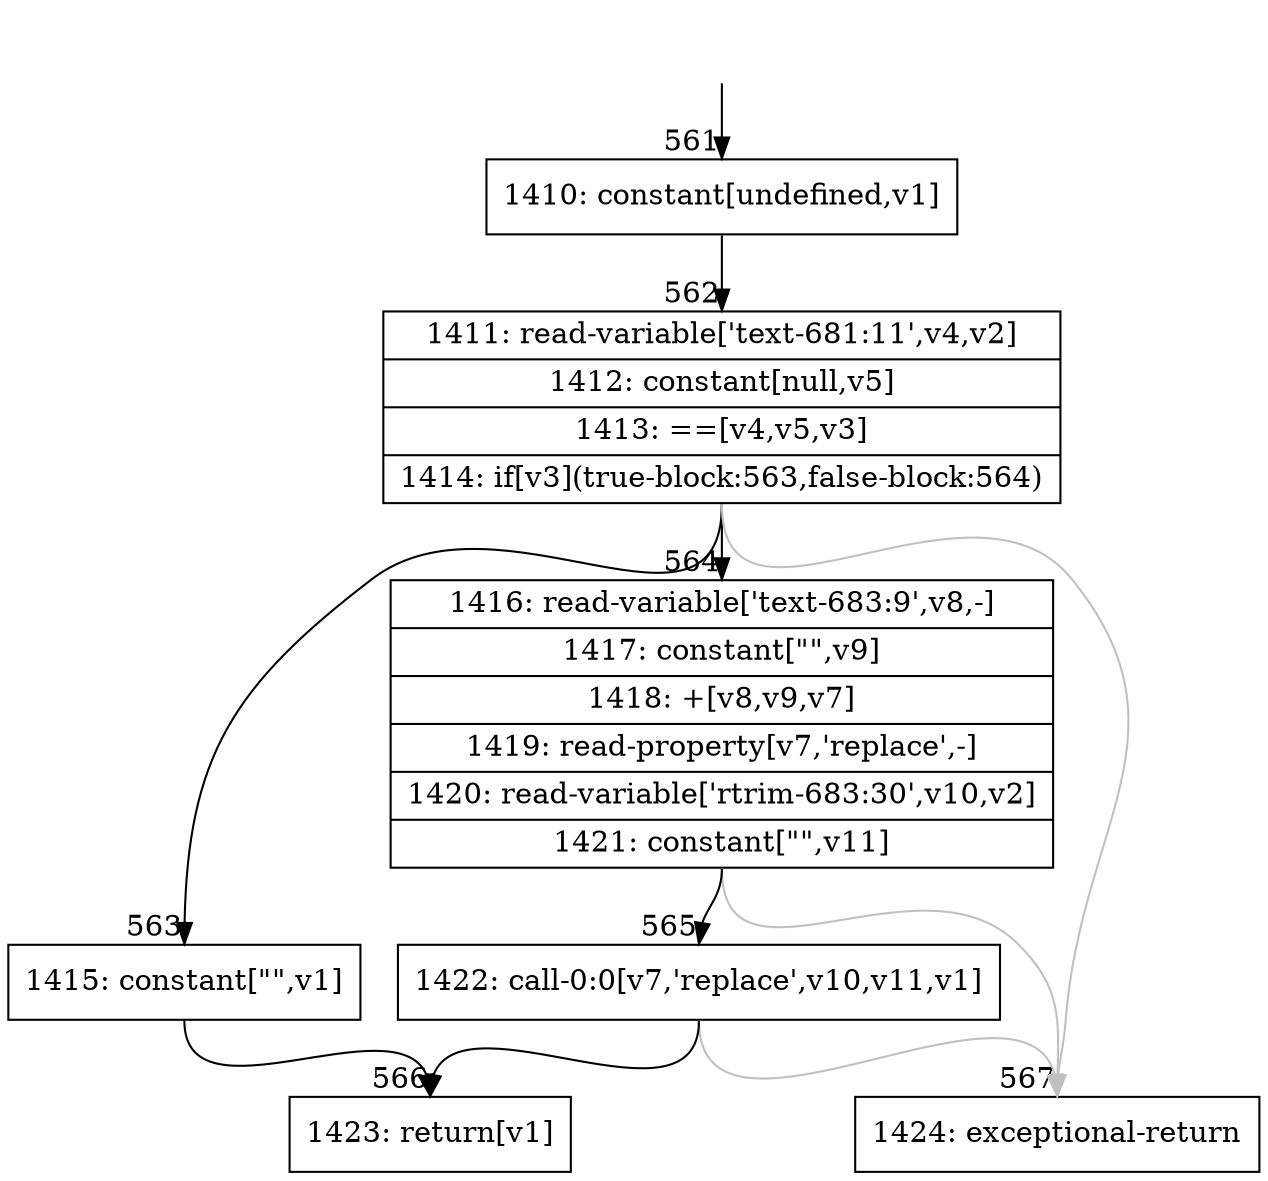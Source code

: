 digraph {
rankdir="TD"
BB_entry42[shape=none,label=""];
BB_entry42 -> BB561 [tailport=s, headport=n, headlabel="    561"]
BB561 [shape=record label="{1410: constant[undefined,v1]}" ] 
BB561 -> BB562 [tailport=s, headport=n, headlabel="      562"]
BB562 [shape=record label="{1411: read-variable['text-681:11',v4,v2]|1412: constant[null,v5]|1413: ==[v4,v5,v3]|1414: if[v3](true-block:563,false-block:564)}" ] 
BB562 -> BB563 [tailport=s, headport=n, headlabel="      563"]
BB562 -> BB564 [tailport=s, headport=n, headlabel="      564"]
BB562 -> BB567 [tailport=s, headport=n, color=gray, headlabel="      567"]
BB563 [shape=record label="{1415: constant[\"\",v1]}" ] 
BB563 -> BB566 [tailport=s, headport=n, headlabel="      566"]
BB564 [shape=record label="{1416: read-variable['text-683:9',v8,-]|1417: constant[\"\",v9]|1418: +[v8,v9,v7]|1419: read-property[v7,'replace',-]|1420: read-variable['rtrim-683:30',v10,v2]|1421: constant[\"\",v11]}" ] 
BB564 -> BB565 [tailport=s, headport=n, headlabel="      565"]
BB564 -> BB567 [tailport=s, headport=n, color=gray]
BB565 [shape=record label="{1422: call-0:0[v7,'replace',v10,v11,v1]}" ] 
BB565 -> BB566 [tailport=s, headport=n]
BB565 -> BB567 [tailport=s, headport=n, color=gray]
BB566 [shape=record label="{1423: return[v1]}" ] 
BB567 [shape=record label="{1424: exceptional-return}" ] 
}
